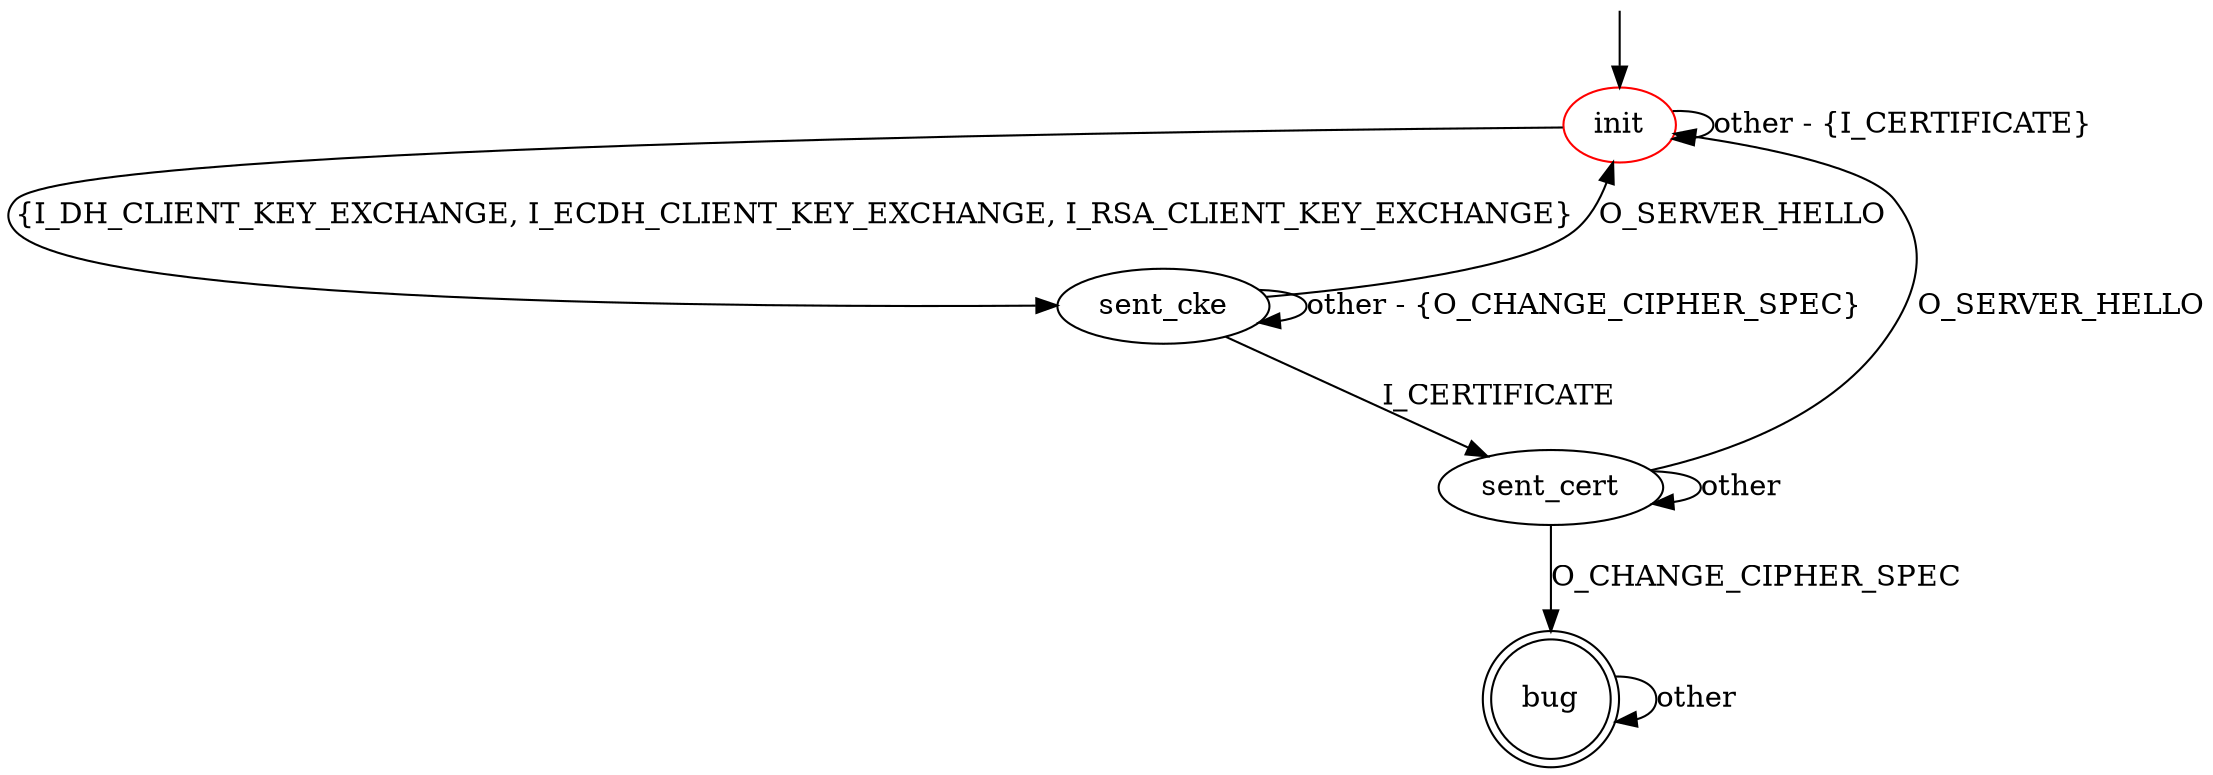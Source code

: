 digraph G {
label=""
init [color="red"]
sent_cert 
bug [shape="doublecircle"]

init -> sent_cke [label="{I_DH_CLIENT_KEY_EXCHANGE, I_ECDH_CLIENT_KEY_EXCHANGE, I_RSA_CLIENT_KEY_EXCHANGE}"]
init -> init [label="other - {I_CERTIFICATE}"]

sent_cke -> sent_cert [label="I_CERTIFICATE"]
sent_cke -> init [label="O_SERVER_HELLO"]
sent_cke -> sent_cke [label="other - {O_CHANGE_CIPHER_SPEC}"]

sent_cert -> init [label="O_SERVER_HELLO"]
sent_cert -> bug [label="O_CHANGE_CIPHER_SPEC"]
sent_cert -> sent_cert [label="other"]

bug -> bug [label="other"]

__start0 [label="" shape="none" width="0" height="0"];
__start0 -> init;
}
